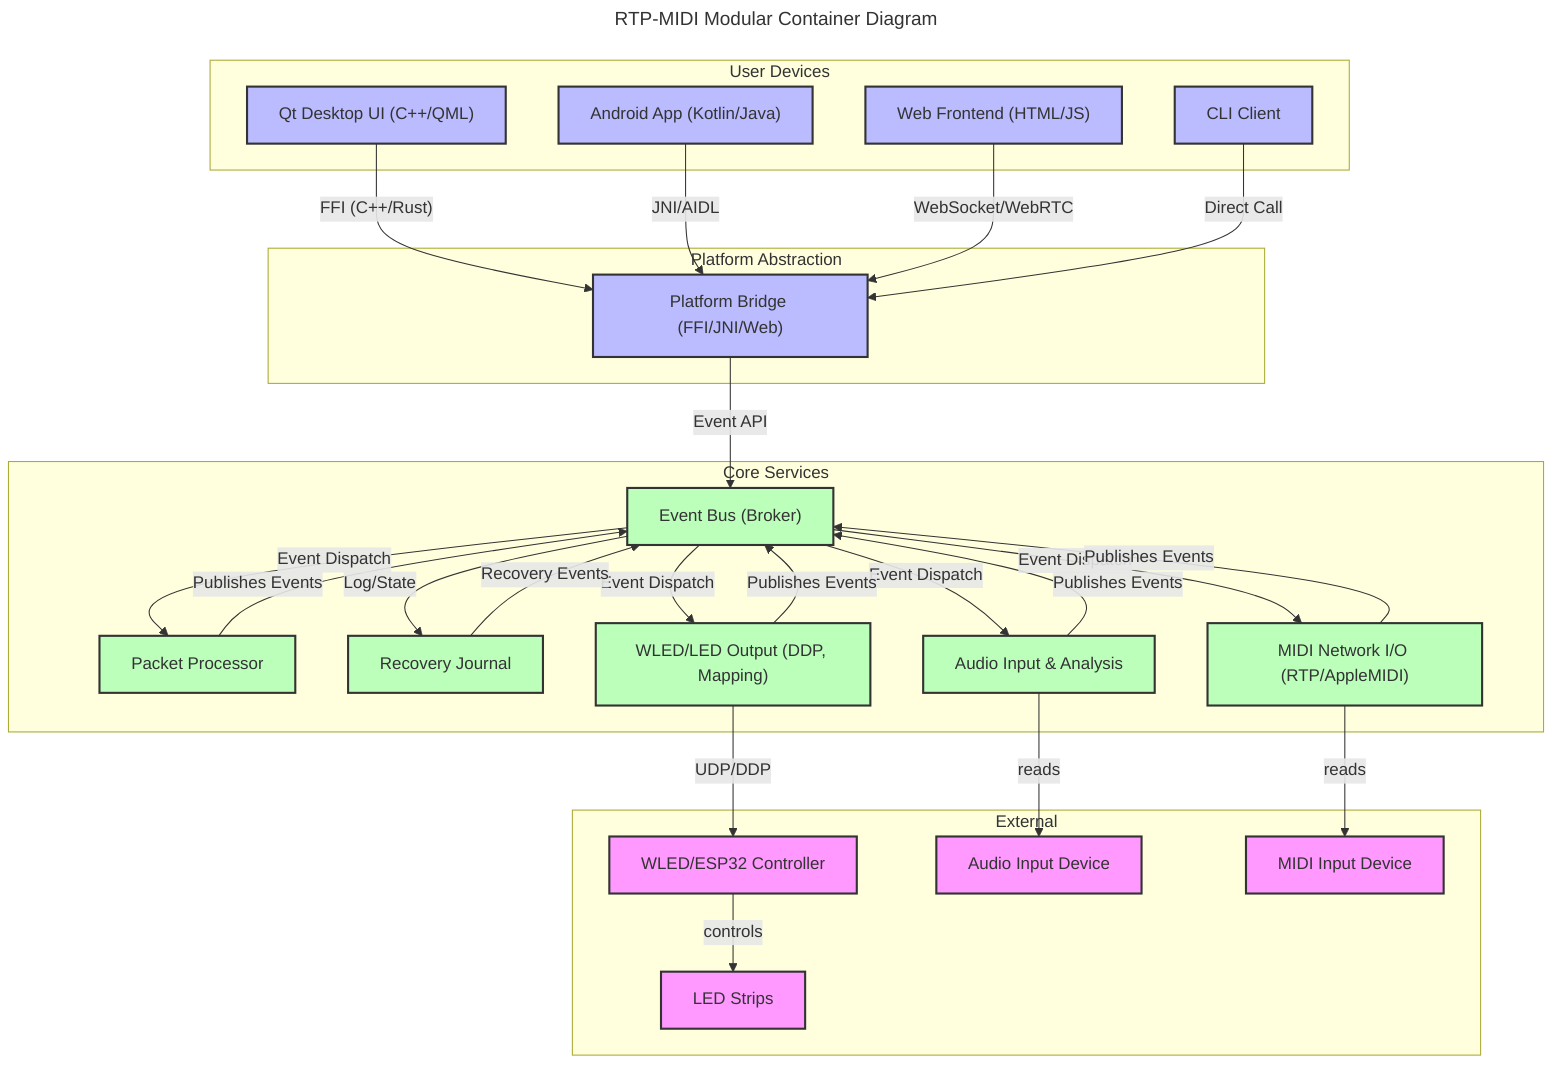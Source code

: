 ---
title: RTP-MIDI Modular Container Diagram
---

flowchart TB
    subgraph User Devices
        QtUI["Qt Desktop UI (C++/QML)"]
        WebFrontend["Web Frontend (HTML/JS)"]
        AndroidApp["Android App (Kotlin/Java)"]
        CLI["CLI Client"]
    end

    subgraph Platform Abstraction
        PlatformBridge["Platform Bridge (FFI/JNI/Web)"]
    end

    subgraph Core Services
        EventBus["Event Bus (Broker)"]
        PacketProcessor["Packet Processor"]
        RecoveryJournal["Recovery Journal"]
        AudioModule["Audio Input & Analysis"]
        MidiNetwork["MIDI Network I/O (RTP/AppleMIDI)"]
        WledOutput["WLED/LED Output (DDP, Mapping)"]
    end

    subgraph External
        WLED["WLED/ESP32 Controller"]
        LEDStrips["LED Strips"]
        AudioInput["Audio Input Device"]
        MIDIInput["MIDI Input Device"]
    end

    %% Platform connections
    QtUI -- FFI (C++/Rust) --> PlatformBridge
    AndroidApp -- JNI/AIDL --> PlatformBridge
    WebFrontend -- WebSocket/WebRTC --> PlatformBridge
    CLI -- Direct Call --> PlatformBridge
    PlatformBridge -- Event API --> EventBus

    %% Core modular flows
    EventBus -- Event Dispatch --> PacketProcessor
    EventBus -- Event Dispatch --> AudioModule
    EventBus -- Event Dispatch --> MidiNetwork
    EventBus -- Event Dispatch --> WledOutput
    EventBus -- Log/State --> RecoveryJournal
    PacketProcessor -- Publishes Events --> EventBus
    AudioModule -- Publishes Events --> EventBus
    MidiNetwork -- Publishes Events --> EventBus
    WledOutput -- Publishes Events --> EventBus
    RecoveryJournal -- Recovery Events --> EventBus

    %% External IO
    AudioModule -- reads --> AudioInput
    MidiNetwork -- reads --> MIDIInput
    WledOutput -- UDP/DDP --> WLED
    WLED -- controls --> LEDStrips

    classDef container fill:#bbf,stroke:#333,stroke-width:2px;
    classDef external fill:#f9f,stroke:#333,stroke-width:2px;
    classDef core fill:#bfb,stroke:#333,stroke-width:2px;
    class QtUI,WebFrontend,AndroidApp,CLI,PlatformBridge container;
    class WLED,LEDStrips,AudioInput,MIDIInput external;
    class EventBus,PacketProcessor,RecoveryJournal,AudioModule,MidiNetwork,WledOutput core;